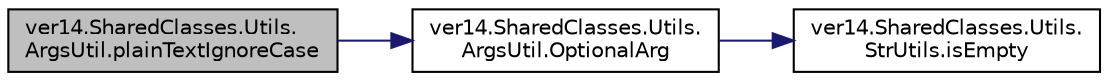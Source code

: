 digraph "ver14.SharedClasses.Utils.ArgsUtil.plainTextIgnoreCase"
{
 // LATEX_PDF_SIZE
  edge [fontname="Helvetica",fontsize="10",labelfontname="Helvetica",labelfontsize="10"];
  node [fontname="Helvetica",fontsize="10",shape=record];
  rankdir="LR";
  Node1 [label="ver14.SharedClasses.Utils.\lArgsUtil.plainTextIgnoreCase",height=0.2,width=0.4,color="black", fillcolor="grey75", style="filled", fontcolor="black",tooltip=" "];
  Node1 -> Node2 [color="midnightblue",fontsize="10",style="solid"];
  Node2 [label="ver14.SharedClasses.Utils.\lArgsUtil.OptionalArg",height=0.2,width=0.4,color="black", fillcolor="white", style="filled",URL="$classver14_1_1_shared_classes_1_1_utils_1_1_args_util.html#ab9e40799ed845895efd336bda8e5660c",tooltip=" "];
  Node2 -> Node3 [color="midnightblue",fontsize="10",style="solid"];
  Node3 [label="ver14.SharedClasses.Utils.\lStrUtils.isEmpty",height=0.2,width=0.4,color="black", fillcolor="white", style="filled",URL="$classver14_1_1_shared_classes_1_1_utils_1_1_str_utils.html#a2a95ab559ec75aef3531014c171d47bf",tooltip=" "];
}
